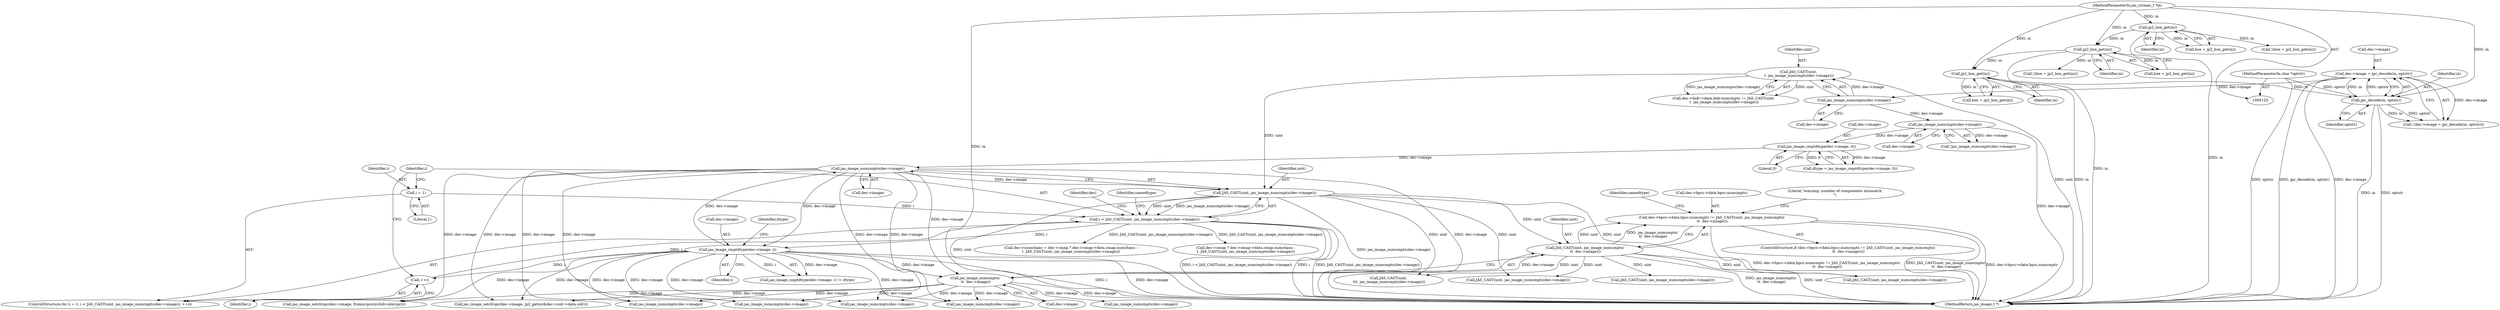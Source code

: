digraph "0_jasper_d42b2388f7f8e0332c846675133acea151fc557a_33@pointer" {
"1000516" [label="(Call,dec->bpcc->data.bpcc.numcmpts != JAS_CAST(uint, jas_image_numcmpts(\n \t\t  dec->image)))"];
"1000526" [label="(Call,JAS_CAST(uint, jas_image_numcmpts(\n \t\t  dec->image)))"];
"1000439" [label="(Call,JAS_CAST(uint, jas_image_numcmpts(dec->image)))"];
"1000404" [label="(Call,JAS_CAST(uint,\n \t  jas_image_numcmpts(dec->image)))"];
"1000406" [label="(Call,jas_image_numcmpts(dec->image))"];
"1000373" [label="(Call,dec->image = jpc_decode(in, optstr))"];
"1000377" [label="(Call,jpc_decode(in, optstr))"];
"1000231" [label="(Call,jp2_box_get(in))"];
"1000206" [label="(Call,jp2_box_get(in))"];
"1000167" [label="(Call,jp2_box_get(in))"];
"1000126" [label="(MethodParameterIn,jas_stream_t *in)"];
"1000127" [label="(MethodParameterIn,char *optstr)"];
"1000441" [label="(Call,jas_image_numcmpts(dec->image))"];
"1000450" [label="(Call,jas_image_cmptdtype(dec->image, i))"];
"1000437" [label="(Call,i < JAS_CAST(uint, jas_image_numcmpts(dec->image)))"];
"1000445" [label="(Call,++i)"];
"1000434" [label="(Call,i = 1)"];
"1000428" [label="(Call,jas_image_cmptdtype(dec->image, 0))"];
"1000415" [label="(Call,jas_image_numcmpts(dec->image))"];
"1000528" [label="(Call,jas_image_numcmpts(\n \t\t  dec->image))"];
"1000439" [label="(Call,JAS_CAST(uint, jas_image_numcmpts(dec->image)))"];
"1000379" [label="(Identifier,optstr)"];
"1000438" [label="(Identifier,i)"];
"1000446" [label="(Identifier,i)"];
"1000203" [label="(Call,!(box = jp2_box_get(in)))"];
"1000414" [label="(Call,!jas_image_numcmpts(dec->image))"];
"1000516" [label="(Call,dec->bpcc->data.bpcc.numcmpts != JAS_CAST(uint, jas_image_numcmpts(\n \t\t  dec->image)))"];
"1000547" [label="(Call,jas_image_numcmpts(dec->image))"];
"1000455" [label="(Identifier,dtype)"];
"1000165" [label="(Call,box = jp2_box_get(in))"];
"1000232" [label="(Identifier,in)"];
"1000372" [label="(Call,!(dec->image = jpc_decode(in, optstr)))"];
"1001055" [label="(Call,jas_image_numcmpts(dec->image))"];
"1000436" [label="(Literal,1)"];
"1001053" [label="(Call,JAS_CAST(uint, jas_image_numcmpts(dec->image)))"];
"1000967" [label="(Call,jas_image_numcmpts(dec->image))"];
"1000526" [label="(Call,JAS_CAST(uint, jas_image_numcmpts(\n \t\t  dec->image)))"];
"1000515" [label="(ControlStructure,if (dec->bpcc->data.bpcc.numcmpts != JAS_CAST(uint, jas_image_numcmpts(\n \t\t  dec->image))))"];
"1000445" [label="(Call,++i)"];
"1000206" [label="(Call,jp2_box_get(in))"];
"1000164" [label="(Call,!(box = jp2_box_get(in)))"];
"1000416" [label="(Call,dec->image)"];
"1000168" [label="(Identifier,in)"];
"1000601" [label="(Call,jas_image_setclrspc(dec->image, jp2_getcs(&dec->colr->data.colr)))"];
"1000204" [label="(Call,box = jp2_box_get(in))"];
"1000434" [label="(Call,i = 1)"];
"1000737" [label="(Call,JAS_CAST(uint, jas_image_numcmpts(dec->image)))"];
"1000529" [label="(Call,dec->image)"];
"1000451" [label="(Call,dec->image)"];
"1000775" [label="(Call,JAS_CAST(uint,\n \t\t\t  jas_image_numcmpts(dec->image)))"];
"1000374" [label="(Call,dec->image)"];
"1000126" [label="(MethodParameterIn,jas_stream_t *in)"];
"1000415" [label="(Call,jas_image_numcmpts(dec->image))"];
"1000428" [label="(Call,jas_image_cmptdtype(dec->image, 0))"];
"1000127" [label="(MethodParameterIn,char *optstr)"];
"1000528" [label="(Call,jas_image_numcmpts(\n \t\t  dec->image))"];
"1000537" [label="(Identifier,samedtype)"];
"1000167" [label="(Call,jp2_box_get(in))"];
"1000534" [label="(Literal,\"warning: number of components mismatch\n\")"];
"1000378" [label="(Identifier,in)"];
"1000373" [label="(Call,dec->image = jpc_decode(in, optstr))"];
"1000406" [label="(Call,jas_image_numcmpts(dec->image))"];
"1000405" [label="(Identifier,uint)"];
"1000653" [label="(Call,jas_image_setclrspc(dec->image, fromiccpcs(icchdr.colorspc)))"];
"1000394" [label="(Call,dec->ihdr->data.ihdr.numcmpts != JAS_CAST(uint,\n \t  jas_image_numcmpts(dec->image)))"];
"1000527" [label="(Identifier,uint)"];
"1000229" [label="(Call,box = jp2_box_get(in))"];
"1000449" [label="(Call,jas_image_cmptdtype(dec->image, i) != dtype)"];
"1000517" [label="(Call,dec->bpcc->data.bpcc.numcmpts)"];
"1000454" [label="(Identifier,i)"];
"1000441" [label="(Call,jas_image_numcmpts(dec->image))"];
"1000433" [label="(ControlStructure,for (i = 1; i < JAS_CAST(uint, jas_image_numcmpts(dec->image)); ++i))"];
"1000452" [label="(Identifier,dec)"];
"1000432" [label="(Literal,0)"];
"1000437" [label="(Call,i < JAS_CAST(uint, jas_image_numcmpts(dec->image)))"];
"1001265" [label="(MethodReturn,jas_image_t *)"];
"1000450" [label="(Call,jas_image_cmptdtype(dec->image, i))"];
"1000442" [label="(Call,dec->image)"];
"1000720" [label="(Call,dec->numchans = dec->cmap ? dec->cmap->data.cmap.numchans :\n\t  JAS_CAST(uint, jas_image_numcmpts(dec->image)))"];
"1000426" [label="(Call,dtype = jas_image_cmptdtype(dec->image, 0))"];
"1000231" [label="(Call,jp2_box_get(in))"];
"1000464" [label="(Identifier,samedtype)"];
"1000777" [label="(Call,jas_image_numcmpts(dec->image))"];
"1000377" [label="(Call,jpc_decode(in, optstr))"];
"1000435" [label="(Identifier,i)"];
"1000207" [label="(Identifier,in)"];
"1000545" [label="(Call,JAS_CAST(uint, jas_image_numcmpts(dec->image)))"];
"1000724" [label="(Call,dec->cmap ? dec->cmap->data.cmap.numchans :\n\t  JAS_CAST(uint, jas_image_numcmpts(dec->image)))"];
"1000404" [label="(Call,JAS_CAST(uint,\n \t  jas_image_numcmpts(dec->image)))"];
"1000739" [label="(Call,jas_image_numcmpts(dec->image))"];
"1000407" [label="(Call,dec->image)"];
"1000429" [label="(Call,dec->image)"];
"1000440" [label="(Identifier,uint)"];
"1000516" -> "1000515"  [label="AST: "];
"1000516" -> "1000526"  [label="CFG: "];
"1000517" -> "1000516"  [label="AST: "];
"1000526" -> "1000516"  [label="AST: "];
"1000534" -> "1000516"  [label="CFG: "];
"1000537" -> "1000516"  [label="CFG: "];
"1000516" -> "1001265"  [label="DDG: dec->bpcc->data.bpcc.numcmpts != JAS_CAST(uint, jas_image_numcmpts(\n \t\t  dec->image))"];
"1000516" -> "1001265"  [label="DDG: JAS_CAST(uint, jas_image_numcmpts(\n \t\t  dec->image))"];
"1000516" -> "1001265"  [label="DDG: dec->bpcc->data.bpcc.numcmpts"];
"1000526" -> "1000516"  [label="DDG: uint"];
"1000526" -> "1000516"  [label="DDG: jas_image_numcmpts(\n \t\t  dec->image)"];
"1000526" -> "1000528"  [label="CFG: "];
"1000527" -> "1000526"  [label="AST: "];
"1000528" -> "1000526"  [label="AST: "];
"1000526" -> "1001265"  [label="DDG: jas_image_numcmpts(\n \t\t  dec->image)"];
"1000526" -> "1001265"  [label="DDG: uint"];
"1000439" -> "1000526"  [label="DDG: uint"];
"1000528" -> "1000526"  [label="DDG: dec->image"];
"1000526" -> "1000545"  [label="DDG: uint"];
"1000526" -> "1000737"  [label="DDG: uint"];
"1000526" -> "1000775"  [label="DDG: uint"];
"1000526" -> "1001053"  [label="DDG: uint"];
"1000439" -> "1000437"  [label="AST: "];
"1000439" -> "1000441"  [label="CFG: "];
"1000440" -> "1000439"  [label="AST: "];
"1000441" -> "1000439"  [label="AST: "];
"1000437" -> "1000439"  [label="CFG: "];
"1000439" -> "1001265"  [label="DDG: uint"];
"1000439" -> "1001265"  [label="DDG: jas_image_numcmpts(dec->image)"];
"1000439" -> "1000437"  [label="DDG: uint"];
"1000439" -> "1000437"  [label="DDG: jas_image_numcmpts(dec->image)"];
"1000404" -> "1000439"  [label="DDG: uint"];
"1000441" -> "1000439"  [label="DDG: dec->image"];
"1000439" -> "1000737"  [label="DDG: uint"];
"1000439" -> "1000775"  [label="DDG: uint"];
"1000439" -> "1001053"  [label="DDG: uint"];
"1000404" -> "1000394"  [label="AST: "];
"1000404" -> "1000406"  [label="CFG: "];
"1000405" -> "1000404"  [label="AST: "];
"1000406" -> "1000404"  [label="AST: "];
"1000394" -> "1000404"  [label="CFG: "];
"1000404" -> "1001265"  [label="DDG: uint"];
"1000404" -> "1000394"  [label="DDG: uint"];
"1000404" -> "1000394"  [label="DDG: jas_image_numcmpts(dec->image)"];
"1000406" -> "1000404"  [label="DDG: dec->image"];
"1000406" -> "1000407"  [label="CFG: "];
"1000407" -> "1000406"  [label="AST: "];
"1000373" -> "1000406"  [label="DDG: dec->image"];
"1000406" -> "1000415"  [label="DDG: dec->image"];
"1000373" -> "1000372"  [label="AST: "];
"1000373" -> "1000377"  [label="CFG: "];
"1000374" -> "1000373"  [label="AST: "];
"1000377" -> "1000373"  [label="AST: "];
"1000372" -> "1000373"  [label="CFG: "];
"1000373" -> "1001265"  [label="DDG: jpc_decode(in, optstr)"];
"1000373" -> "1001265"  [label="DDG: dec->image"];
"1000373" -> "1000372"  [label="DDG: dec->image"];
"1000377" -> "1000373"  [label="DDG: in"];
"1000377" -> "1000373"  [label="DDG: optstr"];
"1000377" -> "1000379"  [label="CFG: "];
"1000378" -> "1000377"  [label="AST: "];
"1000379" -> "1000377"  [label="AST: "];
"1000377" -> "1001265"  [label="DDG: optstr"];
"1000377" -> "1001265"  [label="DDG: in"];
"1000377" -> "1000372"  [label="DDG: in"];
"1000377" -> "1000372"  [label="DDG: optstr"];
"1000231" -> "1000377"  [label="DDG: in"];
"1000126" -> "1000377"  [label="DDG: in"];
"1000127" -> "1000377"  [label="DDG: optstr"];
"1000231" -> "1000229"  [label="AST: "];
"1000231" -> "1000232"  [label="CFG: "];
"1000232" -> "1000231"  [label="AST: "];
"1000229" -> "1000231"  [label="CFG: "];
"1000231" -> "1001265"  [label="DDG: in"];
"1000231" -> "1000229"  [label="DDG: in"];
"1000206" -> "1000231"  [label="DDG: in"];
"1000126" -> "1000231"  [label="DDG: in"];
"1000206" -> "1000204"  [label="AST: "];
"1000206" -> "1000207"  [label="CFG: "];
"1000207" -> "1000206"  [label="AST: "];
"1000204" -> "1000206"  [label="CFG: "];
"1000206" -> "1001265"  [label="DDG: in"];
"1000206" -> "1000203"  [label="DDG: in"];
"1000206" -> "1000204"  [label="DDG: in"];
"1000167" -> "1000206"  [label="DDG: in"];
"1000126" -> "1000206"  [label="DDG: in"];
"1000167" -> "1000165"  [label="AST: "];
"1000167" -> "1000168"  [label="CFG: "];
"1000168" -> "1000167"  [label="AST: "];
"1000165" -> "1000167"  [label="CFG: "];
"1000167" -> "1001265"  [label="DDG: in"];
"1000167" -> "1000164"  [label="DDG: in"];
"1000167" -> "1000165"  [label="DDG: in"];
"1000126" -> "1000167"  [label="DDG: in"];
"1000126" -> "1000125"  [label="AST: "];
"1000126" -> "1001265"  [label="DDG: in"];
"1000127" -> "1000125"  [label="AST: "];
"1000127" -> "1001265"  [label="DDG: optstr"];
"1000441" -> "1000442"  [label="CFG: "];
"1000442" -> "1000441"  [label="AST: "];
"1000441" -> "1001265"  [label="DDG: dec->image"];
"1000450" -> "1000441"  [label="DDG: dec->image"];
"1000428" -> "1000441"  [label="DDG: dec->image"];
"1000441" -> "1000450"  [label="DDG: dec->image"];
"1000441" -> "1000528"  [label="DDG: dec->image"];
"1000441" -> "1000601"  [label="DDG: dec->image"];
"1000441" -> "1000653"  [label="DDG: dec->image"];
"1000441" -> "1000739"  [label="DDG: dec->image"];
"1000441" -> "1000777"  [label="DDG: dec->image"];
"1000441" -> "1000967"  [label="DDG: dec->image"];
"1000441" -> "1001055"  [label="DDG: dec->image"];
"1000450" -> "1000449"  [label="AST: "];
"1000450" -> "1000454"  [label="CFG: "];
"1000451" -> "1000450"  [label="AST: "];
"1000454" -> "1000450"  [label="AST: "];
"1000455" -> "1000450"  [label="CFG: "];
"1000450" -> "1001265"  [label="DDG: dec->image"];
"1000450" -> "1001265"  [label="DDG: i"];
"1000450" -> "1000445"  [label="DDG: i"];
"1000450" -> "1000449"  [label="DDG: dec->image"];
"1000450" -> "1000449"  [label="DDG: i"];
"1000437" -> "1000450"  [label="DDG: i"];
"1000450" -> "1000528"  [label="DDG: dec->image"];
"1000450" -> "1000601"  [label="DDG: dec->image"];
"1000450" -> "1000653"  [label="DDG: dec->image"];
"1000450" -> "1000739"  [label="DDG: dec->image"];
"1000450" -> "1000777"  [label="DDG: dec->image"];
"1000450" -> "1000967"  [label="DDG: dec->image"];
"1000450" -> "1001055"  [label="DDG: dec->image"];
"1000437" -> "1000433"  [label="AST: "];
"1000438" -> "1000437"  [label="AST: "];
"1000452" -> "1000437"  [label="CFG: "];
"1000464" -> "1000437"  [label="CFG: "];
"1000437" -> "1001265"  [label="DDG: i < JAS_CAST(uint, jas_image_numcmpts(dec->image))"];
"1000437" -> "1001265"  [label="DDG: i"];
"1000437" -> "1001265"  [label="DDG: JAS_CAST(uint, jas_image_numcmpts(dec->image))"];
"1000445" -> "1000437"  [label="DDG: i"];
"1000434" -> "1000437"  [label="DDG: i"];
"1000437" -> "1000720"  [label="DDG: JAS_CAST(uint, jas_image_numcmpts(dec->image))"];
"1000437" -> "1000724"  [label="DDG: JAS_CAST(uint, jas_image_numcmpts(dec->image))"];
"1000445" -> "1000433"  [label="AST: "];
"1000445" -> "1000446"  [label="CFG: "];
"1000446" -> "1000445"  [label="AST: "];
"1000438" -> "1000445"  [label="CFG: "];
"1000434" -> "1000433"  [label="AST: "];
"1000434" -> "1000436"  [label="CFG: "];
"1000435" -> "1000434"  [label="AST: "];
"1000436" -> "1000434"  [label="AST: "];
"1000438" -> "1000434"  [label="CFG: "];
"1000428" -> "1000426"  [label="AST: "];
"1000428" -> "1000432"  [label="CFG: "];
"1000429" -> "1000428"  [label="AST: "];
"1000432" -> "1000428"  [label="AST: "];
"1000426" -> "1000428"  [label="CFG: "];
"1000428" -> "1000426"  [label="DDG: dec->image"];
"1000428" -> "1000426"  [label="DDG: 0"];
"1000415" -> "1000428"  [label="DDG: dec->image"];
"1000415" -> "1000414"  [label="AST: "];
"1000415" -> "1000416"  [label="CFG: "];
"1000416" -> "1000415"  [label="AST: "];
"1000414" -> "1000415"  [label="CFG: "];
"1000415" -> "1001265"  [label="DDG: dec->image"];
"1000415" -> "1000414"  [label="DDG: dec->image"];
"1000528" -> "1000529"  [label="CFG: "];
"1000529" -> "1000528"  [label="AST: "];
"1000528" -> "1001265"  [label="DDG: dec->image"];
"1000528" -> "1000547"  [label="DDG: dec->image"];
"1000528" -> "1000601"  [label="DDG: dec->image"];
"1000528" -> "1000653"  [label="DDG: dec->image"];
"1000528" -> "1000739"  [label="DDG: dec->image"];
"1000528" -> "1000777"  [label="DDG: dec->image"];
"1000528" -> "1000967"  [label="DDG: dec->image"];
"1000528" -> "1001055"  [label="DDG: dec->image"];
}
